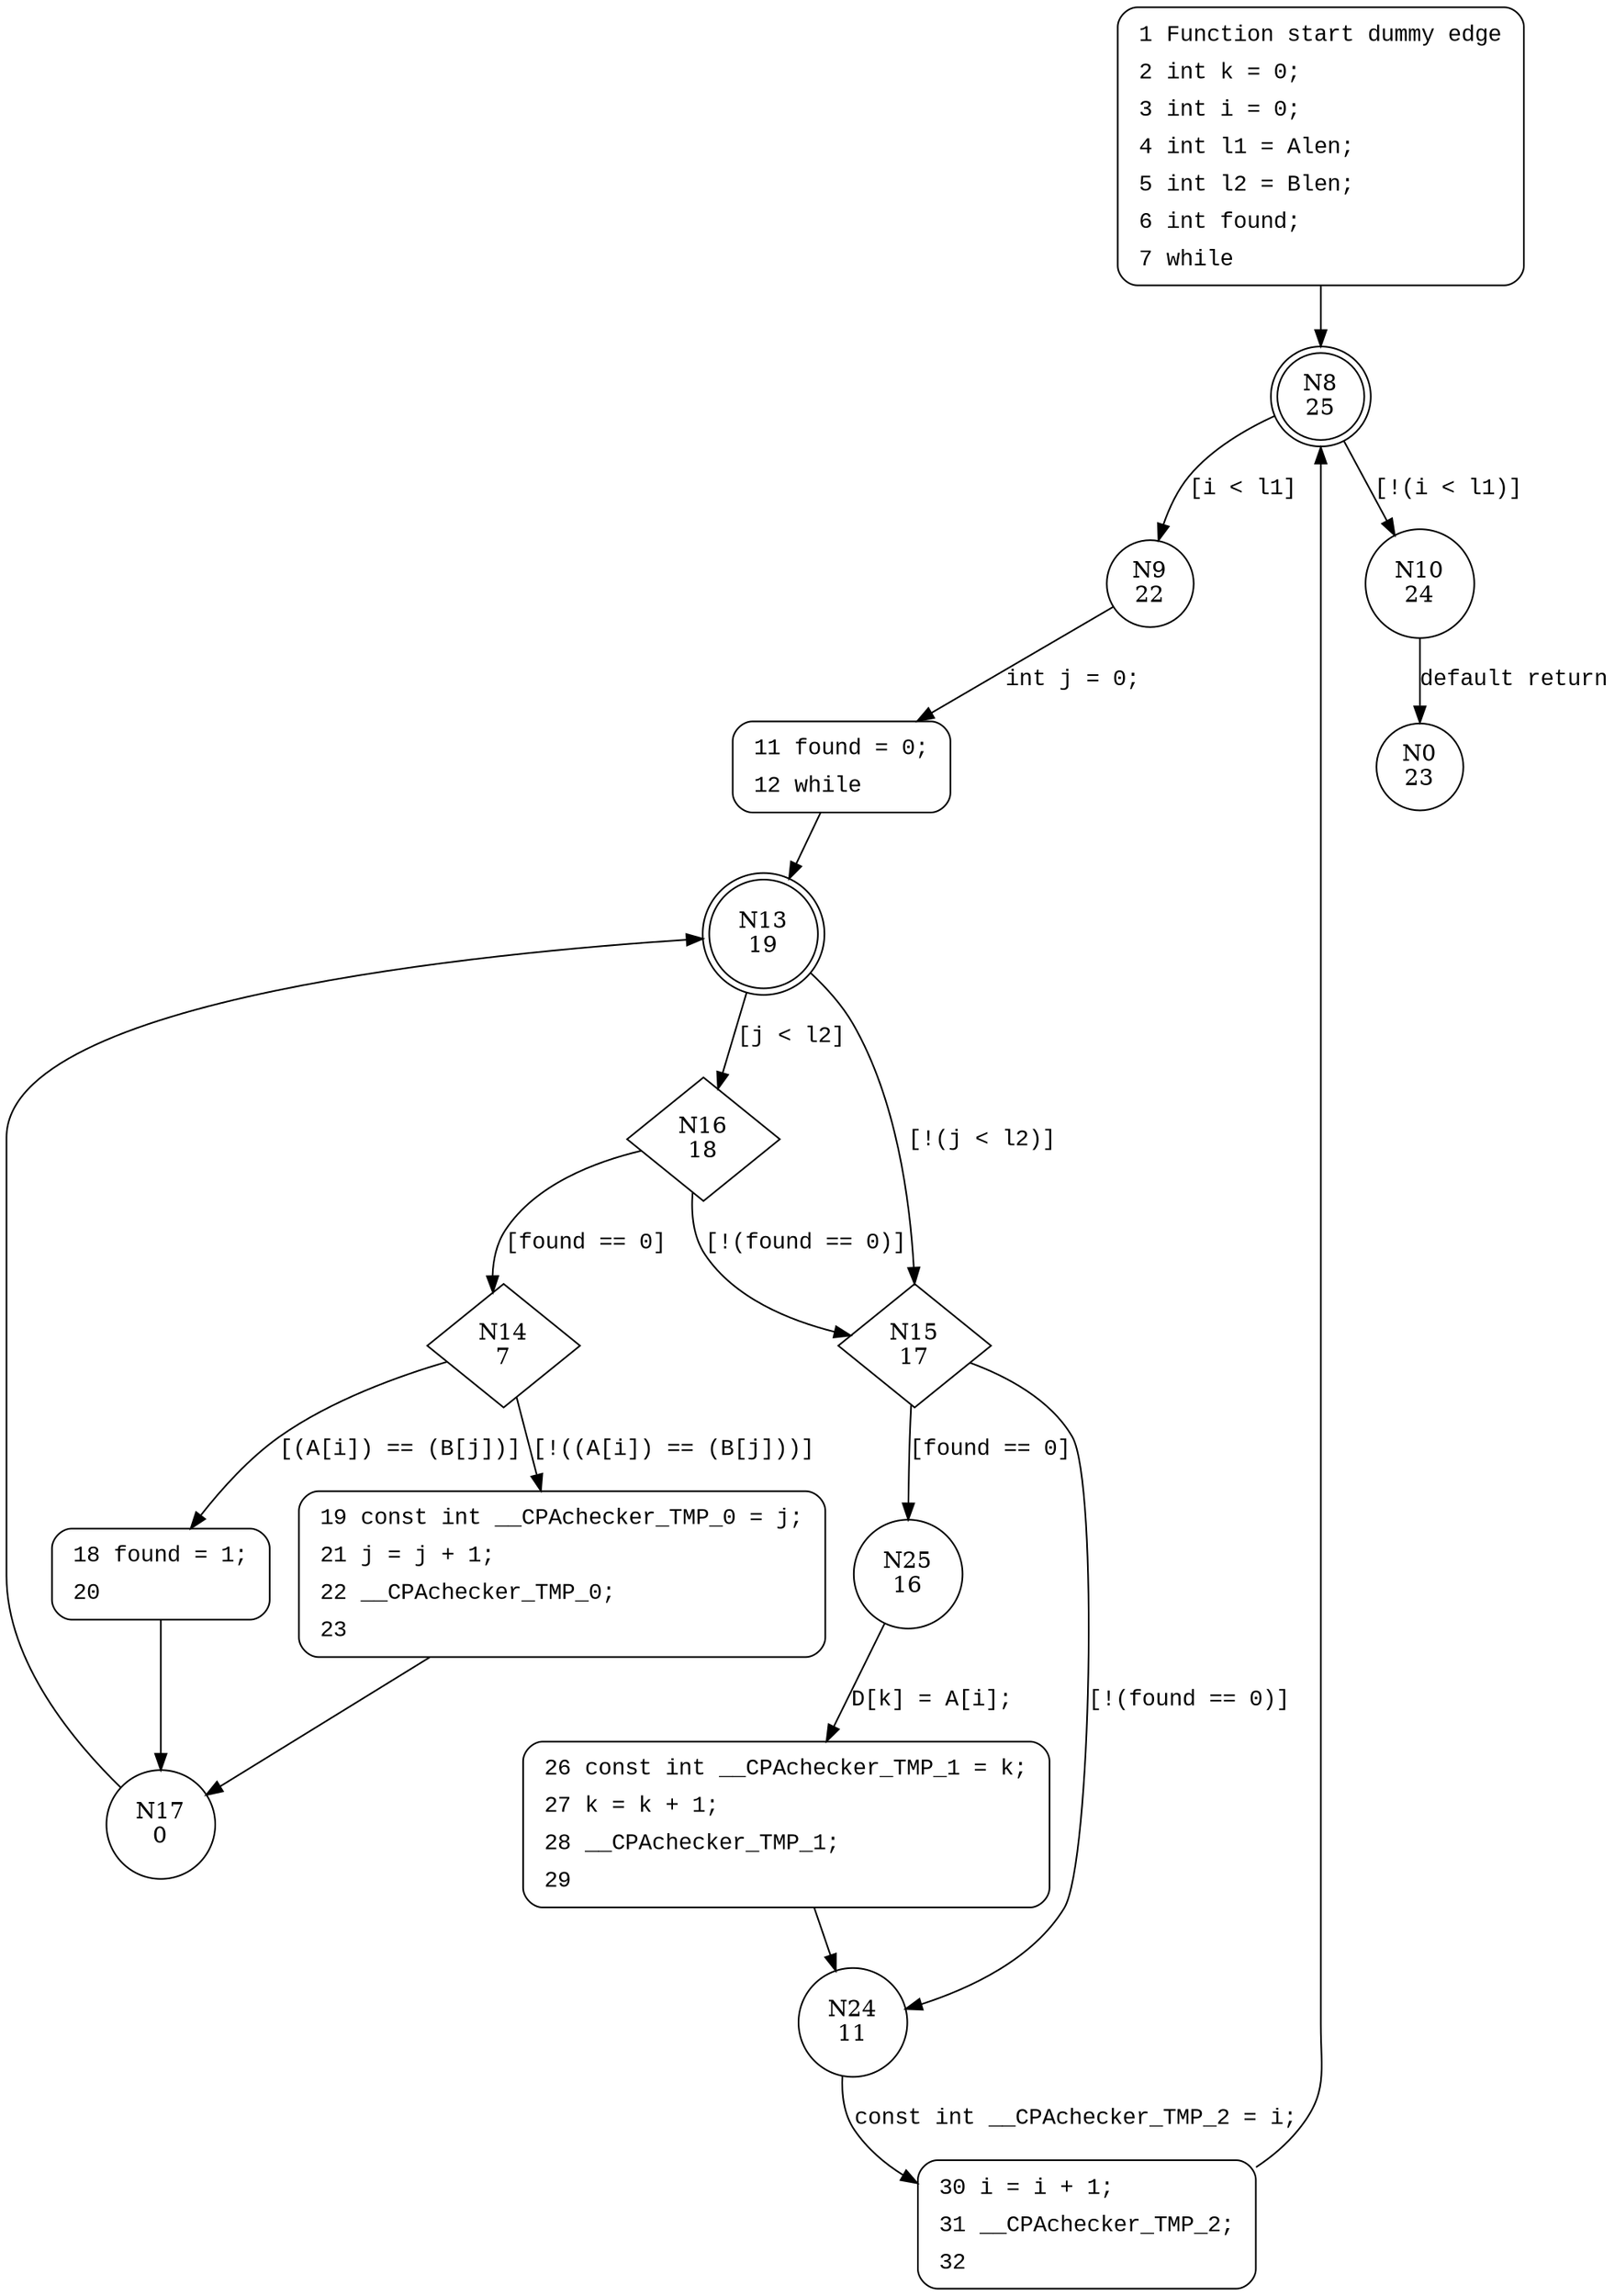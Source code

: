 digraph diff {
8 [shape="doublecircle" label="N8\n25"]
9 [shape="circle" label="N9\n22"]
10 [shape="circle" label="N10\n24"]
11 [shape="circle" label="N11\n21"]
13 [shape="doublecircle" label="N13\n19"]
16 [shape="diamond" label="N16\n18"]
15 [shape="diamond" label="N15\n17"]
25 [shape="circle" label="N25\n16"]
24 [shape="circle" label="N24\n11"]
30 [shape="circle" label="N30\n10"]
26 [shape="circle" label="N26\n15"]
14 [shape="diamond" label="N14\n7"]
18 [shape="circle" label="N18\n2"]
19 [shape="circle" label="N19\n6"]
17 [shape="circle" label="N17\n0"]
0 [shape="circle" label="N0\n23"]
1 [style="filled,bold" penwidth="1" fillcolor="white" fontname="Courier New" shape="Mrecord" label=<<table border="0" cellborder="0" cellpadding="3" bgcolor="white"><tr><td align="right">1</td><td align="left">Function start dummy edge</td></tr><tr><td align="right">2</td><td align="left">int k = 0;</td></tr><tr><td align="right">3</td><td align="left">int i = 0;</td></tr><tr><td align="right">4</td><td align="left">int l1 = Alen;</td></tr><tr><td align="right">5</td><td align="left">int l2 = Blen;</td></tr><tr><td align="right">6</td><td align="left">int found;</td></tr><tr><td align="right">7</td><td align="left">while</td></tr></table>>]
1 -> 8[label=""]
11 [style="filled,bold" penwidth="1" fillcolor="white" fontname="Courier New" shape="Mrecord" label=<<table border="0" cellborder="0" cellpadding="3" bgcolor="white"><tr><td align="right">11</td><td align="left">found = 0;</td></tr><tr><td align="right">12</td><td align="left">while</td></tr></table>>]
11 -> 13[label=""]
30 [style="filled,bold" penwidth="1" fillcolor="white" fontname="Courier New" shape="Mrecord" label=<<table border="0" cellborder="0" cellpadding="3" bgcolor="white"><tr><td align="right">30</td><td align="left">i = i + 1;</td></tr><tr><td align="right">31</td><td align="left">__CPAchecker_TMP_2;</td></tr><tr><td align="right">32</td><td align="left"></td></tr></table>>]
30 -> 8[label=""]
26 [style="filled,bold" penwidth="1" fillcolor="white" fontname="Courier New" shape="Mrecord" label=<<table border="0" cellborder="0" cellpadding="3" bgcolor="white"><tr><td align="right">26</td><td align="left">const int __CPAchecker_TMP_1 = k;</td></tr><tr><td align="right">27</td><td align="left">k = k + 1;</td></tr><tr><td align="right">28</td><td align="left">__CPAchecker_TMP_1;</td></tr><tr><td align="right">29</td><td align="left"></td></tr></table>>]
26 -> 24[label=""]
19 [style="filled,bold" penwidth="1" fillcolor="white" fontname="Courier New" shape="Mrecord" label=<<table border="0" cellborder="0" cellpadding="3" bgcolor="white"><tr><td align="right">19</td><td align="left">const int __CPAchecker_TMP_0 = j;</td></tr><tr><td align="right">21</td><td align="left">j = j + 1;</td></tr><tr><td align="right">22</td><td align="left">__CPAchecker_TMP_0;</td></tr><tr><td align="right">23</td><td align="left"></td></tr></table>>]
19 -> 17[label=""]
18 [style="filled,bold" penwidth="1" fillcolor="white" fontname="Courier New" shape="Mrecord" label=<<table border="0" cellborder="0" cellpadding="3" bgcolor="white"><tr><td align="right">18</td><td align="left">found = 1;</td></tr><tr><td align="right">20</td><td align="left"></td></tr></table>>]
18 -> 17[label=""]
8 -> 9 [label="[i < l1]" fontname="Courier New"]
8 -> 10 [label="[!(i < l1)]" fontname="Courier New"]
9 -> 11 [label="int j = 0;" fontname="Courier New"]
13 -> 16 [label="[j < l2]" fontname="Courier New"]
13 -> 15 [label="[!(j < l2)]" fontname="Courier New"]
15 -> 25 [label="[found == 0]" fontname="Courier New"]
15 -> 24 [label="[!(found == 0)]" fontname="Courier New"]
24 -> 30 [label="const int __CPAchecker_TMP_2 = i;" fontname="Courier New"]
25 -> 26 [label="D[k] = A[i];" fontname="Courier New"]
16 -> 14 [label="[found == 0]" fontname="Courier New"]
16 -> 15 [label="[!(found == 0)]" fontname="Courier New"]
14 -> 18 [label="[(A[i]) == (B[j])]" fontname="Courier New"]
14 -> 19 [label="[!((A[i]) == (B[j]))]" fontname="Courier New"]
17 -> 13 [label="" fontname="Courier New"]
10 -> 0 [label="default return" fontname="Courier New"]
}